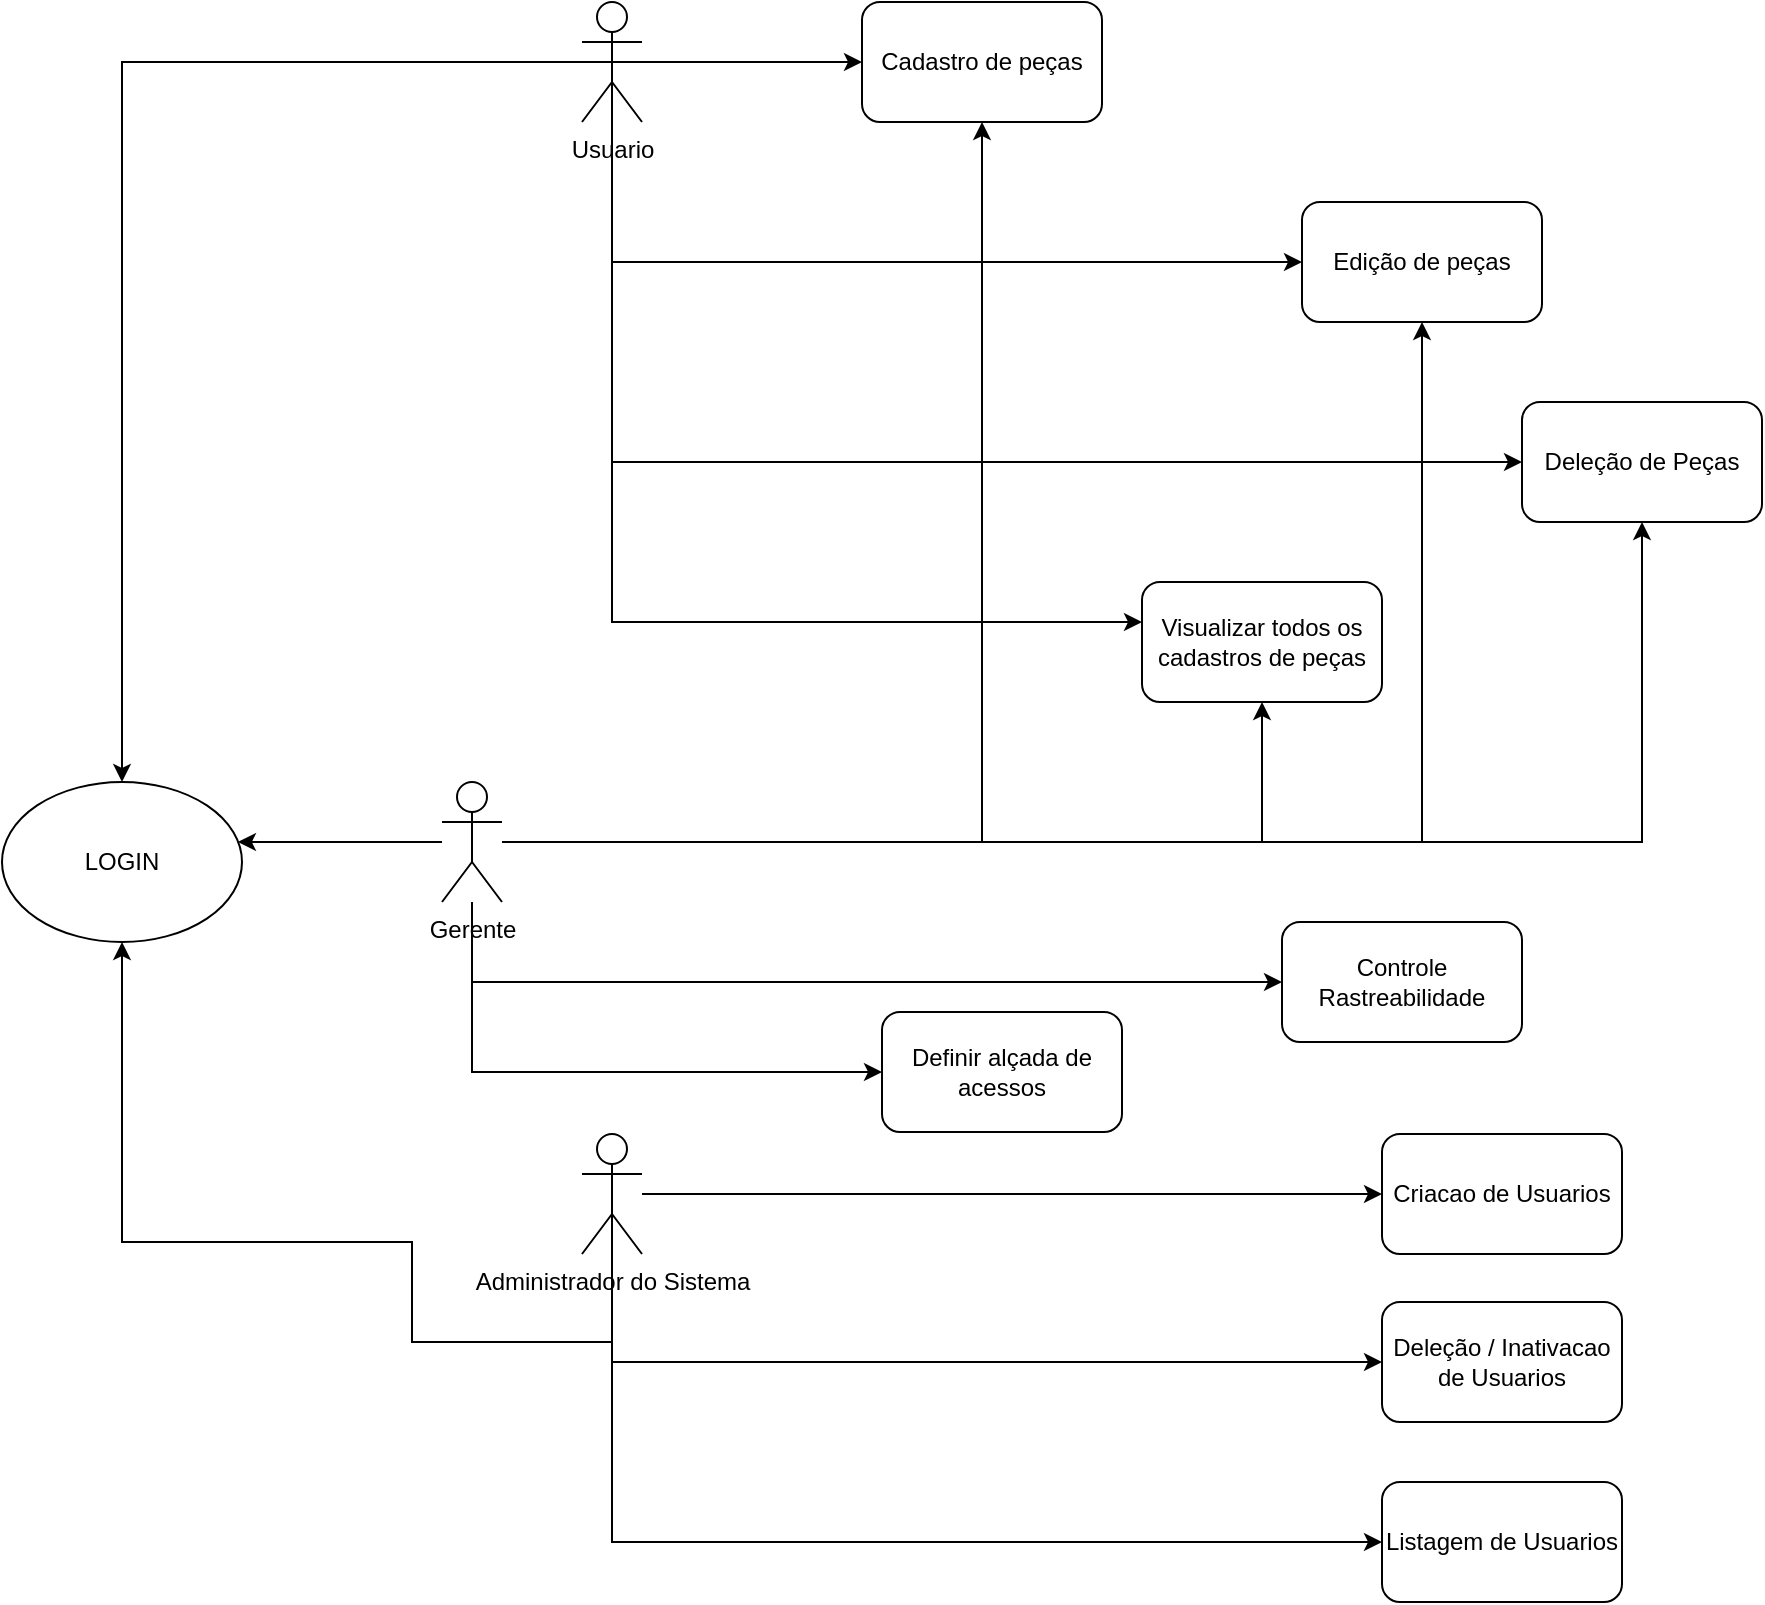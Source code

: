 <mxfile version="26.2.14">
  <diagram name="Página-1" id="vvmQayscivQxIlxSiW9s">
    <mxGraphModel dx="2253" dy="751" grid="1" gridSize="10" guides="1" tooltips="1" connect="1" arrows="1" fold="1" page="1" pageScale="1" pageWidth="827" pageHeight="1169" math="0" shadow="0">
      <root>
        <mxCell id="0" />
        <mxCell id="1" parent="0" />
        <mxCell id="Wqgb6t4OJjvgWag7STid-20" style="edgeStyle=orthogonalEdgeStyle;rounded=0;orthogonalLoop=1;jettySize=auto;html=1;exitX=0.5;exitY=0.5;exitDx=0;exitDy=0;exitPerimeter=0;" edge="1" parent="1" source="Wqgb6t4OJjvgWag7STid-1" target="Wqgb6t4OJjvgWag7STid-15">
          <mxGeometry relative="1" as="geometry" />
        </mxCell>
        <mxCell id="Wqgb6t4OJjvgWag7STid-22" style="edgeStyle=orthogonalEdgeStyle;rounded=0;orthogonalLoop=1;jettySize=auto;html=1;exitX=0.5;exitY=0.5;exitDx=0;exitDy=0;exitPerimeter=0;" edge="1" parent="1" source="Wqgb6t4OJjvgWag7STid-1" target="Wqgb6t4OJjvgWag7STid-8">
          <mxGeometry relative="1" as="geometry" />
        </mxCell>
        <mxCell id="Wqgb6t4OJjvgWag7STid-23" style="edgeStyle=orthogonalEdgeStyle;rounded=0;orthogonalLoop=1;jettySize=auto;html=1;exitX=0.5;exitY=0.5;exitDx=0;exitDy=0;exitPerimeter=0;" edge="1" parent="1" source="Wqgb6t4OJjvgWag7STid-1" target="Wqgb6t4OJjvgWag7STid-11">
          <mxGeometry relative="1" as="geometry">
            <Array as="points">
              <mxPoint x="75" y="390" />
            </Array>
          </mxGeometry>
        </mxCell>
        <mxCell id="Wqgb6t4OJjvgWag7STid-35" style="edgeStyle=orthogonalEdgeStyle;rounded=0;orthogonalLoop=1;jettySize=auto;html=1;entryX=0;entryY=0.5;entryDx=0;entryDy=0;" edge="1" parent="1" source="Wqgb6t4OJjvgWag7STid-1" target="Wqgb6t4OJjvgWag7STid-28">
          <mxGeometry relative="1" as="geometry">
            <Array as="points">
              <mxPoint x="75" y="210" />
            </Array>
          </mxGeometry>
        </mxCell>
        <mxCell id="Wqgb6t4OJjvgWag7STid-36" style="edgeStyle=orthogonalEdgeStyle;rounded=0;orthogonalLoop=1;jettySize=auto;html=1;entryX=0;entryY=0.5;entryDx=0;entryDy=0;" edge="1" parent="1" source="Wqgb6t4OJjvgWag7STid-1" target="Wqgb6t4OJjvgWag7STid-31">
          <mxGeometry relative="1" as="geometry">
            <Array as="points">
              <mxPoint x="75" y="310" />
            </Array>
          </mxGeometry>
        </mxCell>
        <mxCell id="Wqgb6t4OJjvgWag7STid-1" value="Usuario&lt;div&gt;&lt;br&gt;&lt;/div&gt;" style="shape=umlActor;verticalLabelPosition=bottom;verticalAlign=top;html=1;outlineConnect=0;" vertex="1" parent="1">
          <mxGeometry x="60" y="80" width="30" height="60" as="geometry" />
        </mxCell>
        <mxCell id="Wqgb6t4OJjvgWag7STid-46" style="edgeStyle=orthogonalEdgeStyle;rounded=0;orthogonalLoop=1;jettySize=auto;html=1;entryX=0;entryY=0.5;entryDx=0;entryDy=0;" edge="1" parent="1" source="Wqgb6t4OJjvgWag7STid-5" target="Wqgb6t4OJjvgWag7STid-6">
          <mxGeometry relative="1" as="geometry" />
        </mxCell>
        <mxCell id="Wqgb6t4OJjvgWag7STid-47" style="edgeStyle=orthogonalEdgeStyle;rounded=0;orthogonalLoop=1;jettySize=auto;html=1;" edge="1" parent="1" source="Wqgb6t4OJjvgWag7STid-5" target="Wqgb6t4OJjvgWag7STid-37">
          <mxGeometry relative="1" as="geometry">
            <Array as="points">
              <mxPoint x="75" y="850" />
            </Array>
          </mxGeometry>
        </mxCell>
        <mxCell id="Wqgb6t4OJjvgWag7STid-48" style="edgeStyle=orthogonalEdgeStyle;rounded=0;orthogonalLoop=1;jettySize=auto;html=1;entryX=0;entryY=0.5;entryDx=0;entryDy=0;" edge="1" parent="1" source="Wqgb6t4OJjvgWag7STid-5" target="Wqgb6t4OJjvgWag7STid-26">
          <mxGeometry relative="1" as="geometry">
            <Array as="points">
              <mxPoint x="75" y="760" />
            </Array>
          </mxGeometry>
        </mxCell>
        <mxCell id="Wqgb6t4OJjvgWag7STid-5" value="Administrador do Sistema&lt;div&gt;&lt;br&gt;&lt;/div&gt;" style="shape=umlActor;verticalLabelPosition=bottom;verticalAlign=top;html=1;outlineConnect=0;" vertex="1" parent="1">
          <mxGeometry x="60" y="646" width="30" height="60" as="geometry" />
        </mxCell>
        <mxCell id="Wqgb6t4OJjvgWag7STid-6" value="Criacao de Usuarios" style="rounded=1;whiteSpace=wrap;html=1;" vertex="1" parent="1">
          <mxGeometry x="460" y="646" width="120" height="60" as="geometry" />
        </mxCell>
        <mxCell id="Wqgb6t4OJjvgWag7STid-8" value="Cadastro de peças" style="rounded=1;whiteSpace=wrap;html=1;" vertex="1" parent="1">
          <mxGeometry x="200" y="80" width="120" height="60" as="geometry" />
        </mxCell>
        <mxCell id="Wqgb6t4OJjvgWag7STid-11" value="Visualizar todos os cadastros de peças" style="rounded=1;whiteSpace=wrap;html=1;" vertex="1" parent="1">
          <mxGeometry x="340" y="370" width="120" height="60" as="geometry" />
        </mxCell>
        <mxCell id="Wqgb6t4OJjvgWag7STid-16" value="" style="edgeStyle=orthogonalEdgeStyle;rounded=0;orthogonalLoop=1;jettySize=auto;html=1;exitX=0.5;exitY=0.5;exitDx=0;exitDy=0;exitPerimeter=0;" edge="1" parent="1" source="Wqgb6t4OJjvgWag7STid-5" target="Wqgb6t4OJjvgWag7STid-15">
          <mxGeometry relative="1" as="geometry">
            <mxPoint x="85" y="485" as="sourcePoint" />
            <mxPoint x="290" y="675" as="targetPoint" />
            <Array as="points">
              <mxPoint x="75" y="750" />
              <mxPoint x="-25" y="750" />
              <mxPoint x="-25" y="700" />
              <mxPoint x="-170" y="700" />
            </Array>
          </mxGeometry>
        </mxCell>
        <mxCell id="Wqgb6t4OJjvgWag7STid-15" value="LOGIN" style="ellipse;whiteSpace=wrap;html=1;" vertex="1" parent="1">
          <mxGeometry x="-230" y="470" width="120" height="80" as="geometry" />
        </mxCell>
        <mxCell id="Wqgb6t4OJjvgWag7STid-26" value="Deleção / Inativacao de Usuarios" style="rounded=1;whiteSpace=wrap;html=1;" vertex="1" parent="1">
          <mxGeometry x="460" y="730" width="120" height="60" as="geometry" />
        </mxCell>
        <mxCell id="Wqgb6t4OJjvgWag7STid-28" value="Edição de peças" style="rounded=1;whiteSpace=wrap;html=1;" vertex="1" parent="1">
          <mxGeometry x="420" y="180" width="120" height="60" as="geometry" />
        </mxCell>
        <mxCell id="Wqgb6t4OJjvgWag7STid-31" value="Deleção de Peças" style="rounded=1;whiteSpace=wrap;html=1;" vertex="1" parent="1">
          <mxGeometry x="530" y="280" width="120" height="60" as="geometry" />
        </mxCell>
        <mxCell id="Wqgb6t4OJjvgWag7STid-40" style="edgeStyle=orthogonalEdgeStyle;rounded=0;orthogonalLoop=1;jettySize=auto;html=1;entryX=0.5;entryY=1;entryDx=0;entryDy=0;" edge="1" parent="1" source="Wqgb6t4OJjvgWag7STid-39" target="Wqgb6t4OJjvgWag7STid-11">
          <mxGeometry relative="1" as="geometry" />
        </mxCell>
        <mxCell id="Wqgb6t4OJjvgWag7STid-41" style="edgeStyle=orthogonalEdgeStyle;rounded=0;orthogonalLoop=1;jettySize=auto;html=1;entryX=0.5;entryY=1;entryDx=0;entryDy=0;" edge="1" parent="1" source="Wqgb6t4OJjvgWag7STid-39" target="Wqgb6t4OJjvgWag7STid-31">
          <mxGeometry relative="1" as="geometry" />
        </mxCell>
        <mxCell id="Wqgb6t4OJjvgWag7STid-42" style="edgeStyle=orthogonalEdgeStyle;rounded=0;orthogonalLoop=1;jettySize=auto;html=1;" edge="1" parent="1" source="Wqgb6t4OJjvgWag7STid-39" target="Wqgb6t4OJjvgWag7STid-28">
          <mxGeometry relative="1" as="geometry" />
        </mxCell>
        <mxCell id="Wqgb6t4OJjvgWag7STid-43" style="edgeStyle=orthogonalEdgeStyle;rounded=0;orthogonalLoop=1;jettySize=auto;html=1;entryX=0.5;entryY=1;entryDx=0;entryDy=0;" edge="1" parent="1" source="Wqgb6t4OJjvgWag7STid-39" target="Wqgb6t4OJjvgWag7STid-8">
          <mxGeometry relative="1" as="geometry" />
        </mxCell>
        <mxCell id="Wqgb6t4OJjvgWag7STid-51" style="edgeStyle=orthogonalEdgeStyle;rounded=0;orthogonalLoop=1;jettySize=auto;html=1;entryX=0;entryY=0.5;entryDx=0;entryDy=0;" edge="1" parent="1" source="Wqgb6t4OJjvgWag7STid-39" target="Wqgb6t4OJjvgWag7STid-49">
          <mxGeometry relative="1" as="geometry">
            <Array as="points">
              <mxPoint x="5" y="570" />
            </Array>
          </mxGeometry>
        </mxCell>
        <mxCell id="Wqgb6t4OJjvgWag7STid-54" style="edgeStyle=orthogonalEdgeStyle;rounded=0;orthogonalLoop=1;jettySize=auto;html=1;entryX=0;entryY=0.5;entryDx=0;entryDy=0;" edge="1" parent="1" source="Wqgb6t4OJjvgWag7STid-39" target="Wqgb6t4OJjvgWag7STid-53">
          <mxGeometry relative="1" as="geometry">
            <Array as="points">
              <mxPoint x="5" y="615" />
            </Array>
          </mxGeometry>
        </mxCell>
        <mxCell id="Wqgb6t4OJjvgWag7STid-39" value="Gerente&lt;div&gt;&lt;br&gt;&lt;/div&gt;" style="shape=umlActor;verticalLabelPosition=bottom;verticalAlign=top;html=1;outlineConnect=0;" vertex="1" parent="1">
          <mxGeometry x="-10" y="470" width="30" height="60" as="geometry" />
        </mxCell>
        <mxCell id="Wqgb6t4OJjvgWag7STid-44" style="edgeStyle=orthogonalEdgeStyle;rounded=0;orthogonalLoop=1;jettySize=auto;html=1;entryX=0.983;entryY=0.375;entryDx=0;entryDy=0;entryPerimeter=0;" edge="1" parent="1" source="Wqgb6t4OJjvgWag7STid-39" target="Wqgb6t4OJjvgWag7STid-15">
          <mxGeometry relative="1" as="geometry" />
        </mxCell>
        <mxCell id="Wqgb6t4OJjvgWag7STid-37" value="Listagem de Usuarios" style="rounded=1;whiteSpace=wrap;html=1;" vertex="1" parent="1">
          <mxGeometry x="460" y="820" width="120" height="60" as="geometry" />
        </mxCell>
        <mxCell id="Wqgb6t4OJjvgWag7STid-49" value="Controle Rastreabilidade" style="rounded=1;whiteSpace=wrap;html=1;" vertex="1" parent="1">
          <mxGeometry x="410" y="540" width="120" height="60" as="geometry" />
        </mxCell>
        <mxCell id="Wqgb6t4OJjvgWag7STid-53" value="Definir alçada de acessos" style="rounded=1;whiteSpace=wrap;html=1;" vertex="1" parent="1">
          <mxGeometry x="210" y="585" width="120" height="60" as="geometry" />
        </mxCell>
      </root>
    </mxGraphModel>
  </diagram>
</mxfile>
